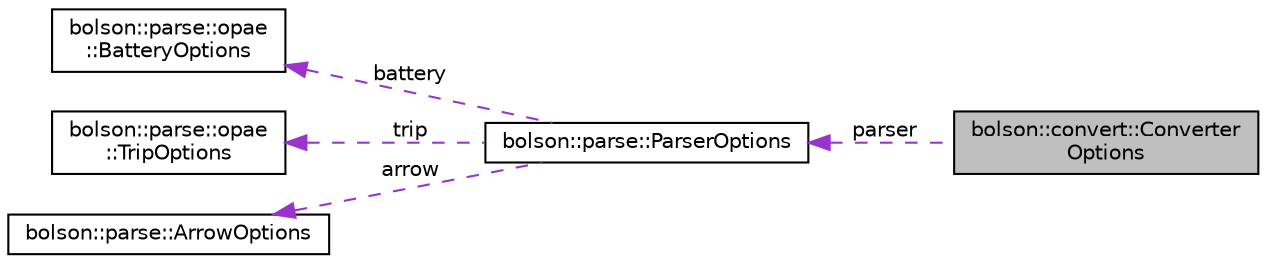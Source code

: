 digraph "bolson::convert::ConverterOptions"
{
 // LATEX_PDF_SIZE
  edge [fontname="Helvetica",fontsize="10",labelfontname="Helvetica",labelfontsize="10"];
  node [fontname="Helvetica",fontsize="10",shape=record];
  rankdir="LR";
  Node1 [label="bolson::convert::Converter\lOptions",height=0.2,width=0.4,color="black", fillcolor="grey75", style="filled", fontcolor="black",tooltip="Converter options."];
  Node2 -> Node1 [dir="back",color="darkorchid3",fontsize="10",style="dashed",label=" parser" ,fontname="Helvetica"];
  Node2 [label="bolson::parse::ParserOptions",height=0.2,width=0.4,color="black", fillcolor="white", style="filled",URL="$structbolson_1_1parse_1_1_parser_options.html",tooltip="All parser options."];
  Node3 -> Node2 [dir="back",color="darkorchid3",fontsize="10",style="dashed",label=" battery" ,fontname="Helvetica"];
  Node3 [label="bolson::parse::opae\l::BatteryOptions",height=0.2,width=0.4,color="black", fillcolor="white", style="filled",URL="$structbolson_1_1parse_1_1opae_1_1_battery_options.html",tooltip=" "];
  Node4 -> Node2 [dir="back",color="darkorchid3",fontsize="10",style="dashed",label=" trip" ,fontname="Helvetica"];
  Node4 [label="bolson::parse::opae\l::TripOptions",height=0.2,width=0.4,color="black", fillcolor="white", style="filled",URL="$structbolson_1_1parse_1_1opae_1_1_trip_options.html",tooltip=" "];
  Node5 -> Node2 [dir="back",color="darkorchid3",fontsize="10",style="dashed",label=" arrow" ,fontname="Helvetica"];
  Node5 [label="bolson::parse::ArrowOptions",height=0.2,width=0.4,color="black", fillcolor="white", style="filled",URL="$structbolson_1_1parse_1_1_arrow_options.html",tooltip="Options for Arrow's built-in JSON parser."];
}
